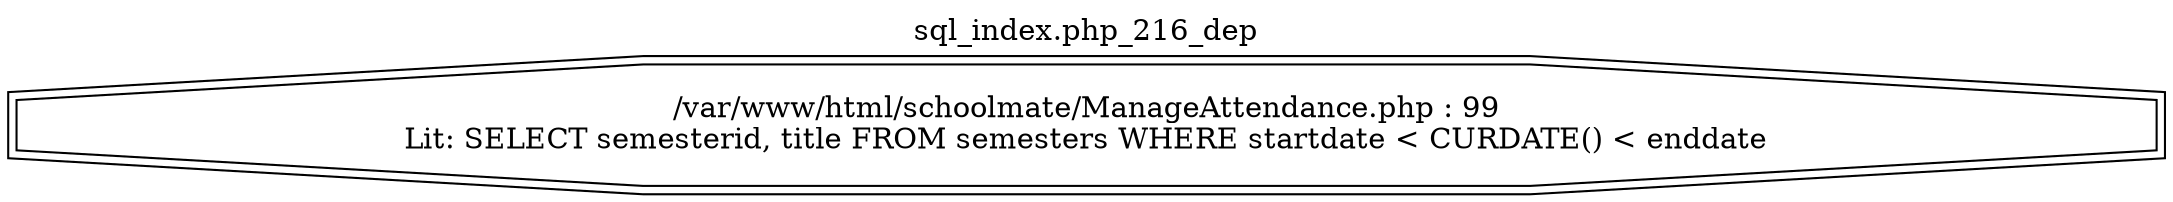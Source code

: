 digraph cfg {
  label="sql_index.php_216_dep";
  labelloc=t;
  n1 [shape=doubleoctagon, label="/var/www/html/schoolmate/ManageAttendance.php : 99\nLit: SELECT semesterid, title FROM semesters WHERE startdate < CURDATE() < enddate\n"];
}
